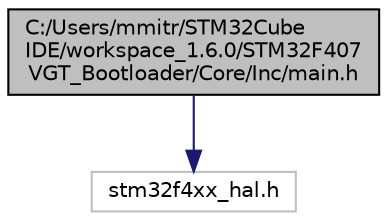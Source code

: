 digraph "C:/Users/mmitr/STM32CubeIDE/workspace_1.6.0/STM32F407VGT_Bootloader/Core/Inc/main.h"
{
 // LATEX_PDF_SIZE
  edge [fontname="Helvetica",fontsize="10",labelfontname="Helvetica",labelfontsize="10"];
  node [fontname="Helvetica",fontsize="10",shape=record];
  Node1 [label="C:/Users/mmitr/STM32Cube\lIDE/workspace_1.6.0/STM32F407\lVGT_Bootloader/Core/Inc/main.h",height=0.2,width=0.4,color="black", fillcolor="grey75", style="filled", fontcolor="black",tooltip=": Header for main.c file. This file contains the common defines of the application."];
  Node1 -> Node2 [color="midnightblue",fontsize="10",style="solid"];
  Node2 [label="stm32f4xx_hal.h",height=0.2,width=0.4,color="grey75", fillcolor="white", style="filled",tooltip=" "];
}
